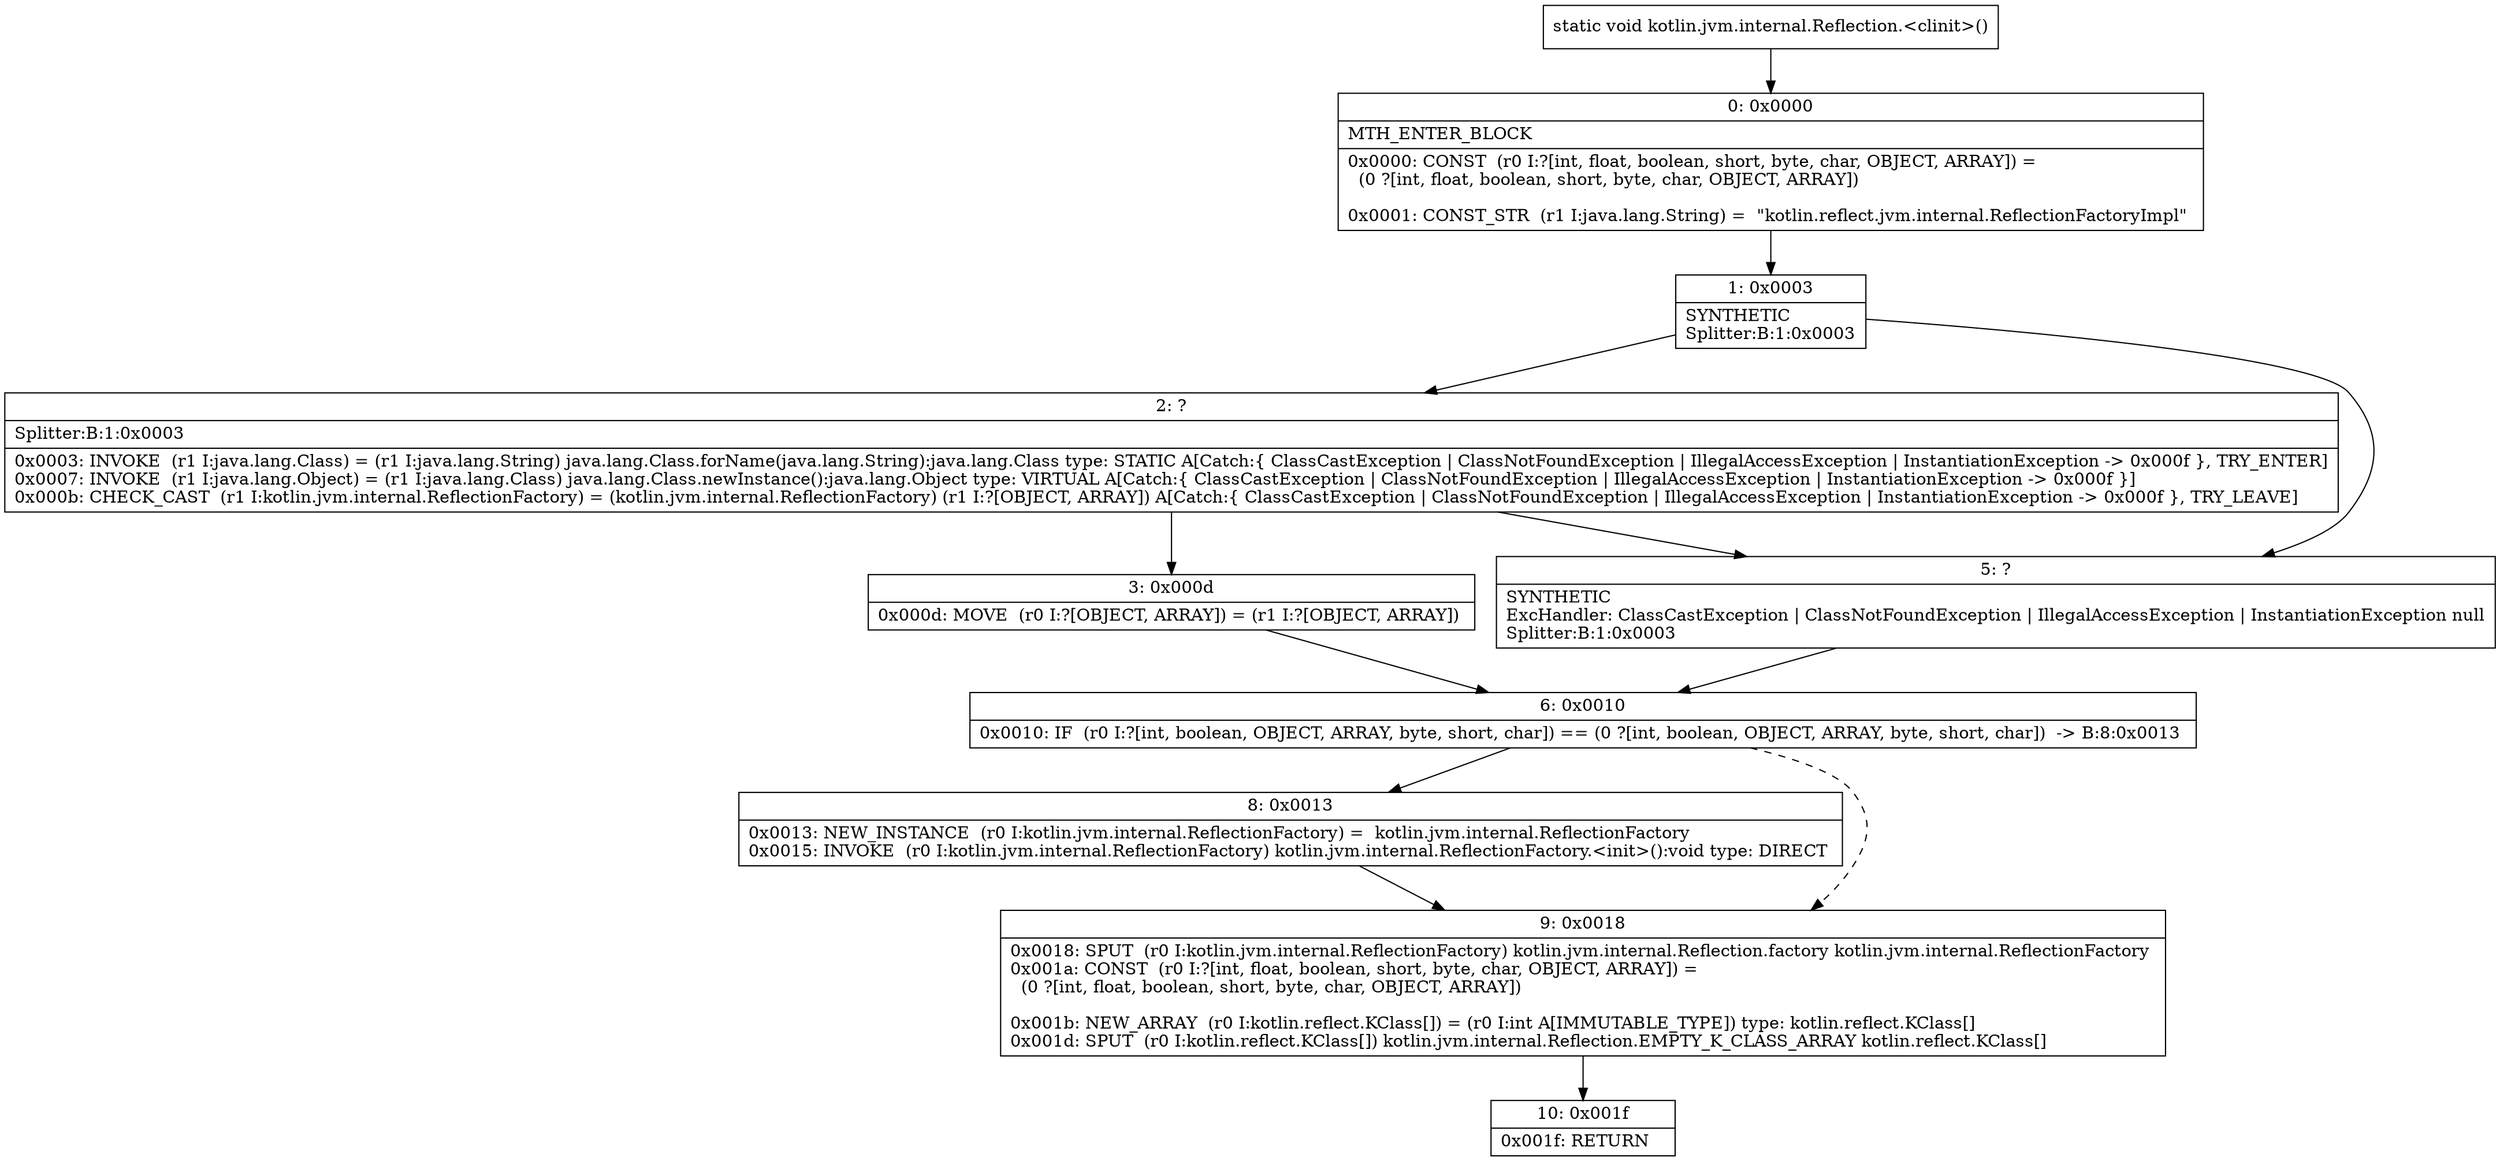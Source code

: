 digraph "CFG forkotlin.jvm.internal.Reflection.\<clinit\>()V" {
Node_0 [shape=record,label="{0\:\ 0x0000|MTH_ENTER_BLOCK\l|0x0000: CONST  (r0 I:?[int, float, boolean, short, byte, char, OBJECT, ARRAY]) = \l  (0 ?[int, float, boolean, short, byte, char, OBJECT, ARRAY])\l \l0x0001: CONST_STR  (r1 I:java.lang.String) =  \"kotlin.reflect.jvm.internal.ReflectionFactoryImpl\" \l}"];
Node_1 [shape=record,label="{1\:\ 0x0003|SYNTHETIC\lSplitter:B:1:0x0003\l}"];
Node_2 [shape=record,label="{2\:\ ?|Splitter:B:1:0x0003\l|0x0003: INVOKE  (r1 I:java.lang.Class) = (r1 I:java.lang.String) java.lang.Class.forName(java.lang.String):java.lang.Class type: STATIC A[Catch:\{ ClassCastException \| ClassNotFoundException \| IllegalAccessException \| InstantiationException \-\> 0x000f \}, TRY_ENTER]\l0x0007: INVOKE  (r1 I:java.lang.Object) = (r1 I:java.lang.Class) java.lang.Class.newInstance():java.lang.Object type: VIRTUAL A[Catch:\{ ClassCastException \| ClassNotFoundException \| IllegalAccessException \| InstantiationException \-\> 0x000f \}]\l0x000b: CHECK_CAST  (r1 I:kotlin.jvm.internal.ReflectionFactory) = (kotlin.jvm.internal.ReflectionFactory) (r1 I:?[OBJECT, ARRAY]) A[Catch:\{ ClassCastException \| ClassNotFoundException \| IllegalAccessException \| InstantiationException \-\> 0x000f \}, TRY_LEAVE]\l}"];
Node_3 [shape=record,label="{3\:\ 0x000d|0x000d: MOVE  (r0 I:?[OBJECT, ARRAY]) = (r1 I:?[OBJECT, ARRAY]) \l}"];
Node_5 [shape=record,label="{5\:\ ?|SYNTHETIC\lExcHandler: ClassCastException \| ClassNotFoundException \| IllegalAccessException \| InstantiationException null\lSplitter:B:1:0x0003\l}"];
Node_6 [shape=record,label="{6\:\ 0x0010|0x0010: IF  (r0 I:?[int, boolean, OBJECT, ARRAY, byte, short, char]) == (0 ?[int, boolean, OBJECT, ARRAY, byte, short, char])  \-\> B:8:0x0013 \l}"];
Node_8 [shape=record,label="{8\:\ 0x0013|0x0013: NEW_INSTANCE  (r0 I:kotlin.jvm.internal.ReflectionFactory) =  kotlin.jvm.internal.ReflectionFactory \l0x0015: INVOKE  (r0 I:kotlin.jvm.internal.ReflectionFactory) kotlin.jvm.internal.ReflectionFactory.\<init\>():void type: DIRECT \l}"];
Node_9 [shape=record,label="{9\:\ 0x0018|0x0018: SPUT  (r0 I:kotlin.jvm.internal.ReflectionFactory) kotlin.jvm.internal.Reflection.factory kotlin.jvm.internal.ReflectionFactory \l0x001a: CONST  (r0 I:?[int, float, boolean, short, byte, char, OBJECT, ARRAY]) = \l  (0 ?[int, float, boolean, short, byte, char, OBJECT, ARRAY])\l \l0x001b: NEW_ARRAY  (r0 I:kotlin.reflect.KClass[]) = (r0 I:int A[IMMUTABLE_TYPE]) type: kotlin.reflect.KClass[] \l0x001d: SPUT  (r0 I:kotlin.reflect.KClass[]) kotlin.jvm.internal.Reflection.EMPTY_K_CLASS_ARRAY kotlin.reflect.KClass[] \l}"];
Node_10 [shape=record,label="{10\:\ 0x001f|0x001f: RETURN   \l}"];
MethodNode[shape=record,label="{static void kotlin.jvm.internal.Reflection.\<clinit\>() }"];
MethodNode -> Node_0;
Node_0 -> Node_1;
Node_1 -> Node_2;
Node_1 -> Node_5;
Node_2 -> Node_3;
Node_2 -> Node_5;
Node_3 -> Node_6;
Node_5 -> Node_6;
Node_6 -> Node_8;
Node_6 -> Node_9[style=dashed];
Node_8 -> Node_9;
Node_9 -> Node_10;
}

